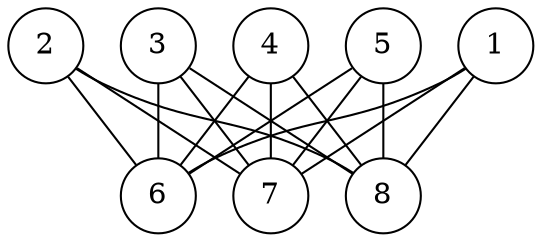 graph{

	subgraph g1{
		rank=same;
		1[height=0.5,width=0.5,fixedsize=true];
		2[height=0.5,width=0.5,fixedsize=true];
		3[height=0.5,width=0.5,fixedsize=true];
		4[height=0.5,width=0.5,fixedsize=true];
		5[height=0.5,width=0.5,fixedsize=true];
	}

	subgraph g2{
		rank=same;
		6[height=0.5,width=0.5,fixedsize=true];
		7[height=0.5,width=0.5,fixedsize=true];
		8[height=0.5,width=0.5,fixedsize=true];
	}
	1 -- 6;
	1 -- 7;
	1 -- 8;
	2 -- 6;
	2 -- 7;
	2 -- 8;
	3 -- 6;
	3 -- 7;
	3 -- 8;
	4 -- 6;
	4 -- 7;
	4 -- 8;
	5 -- 6;
	5 -- 7;
	5 -- 8;
	
}
